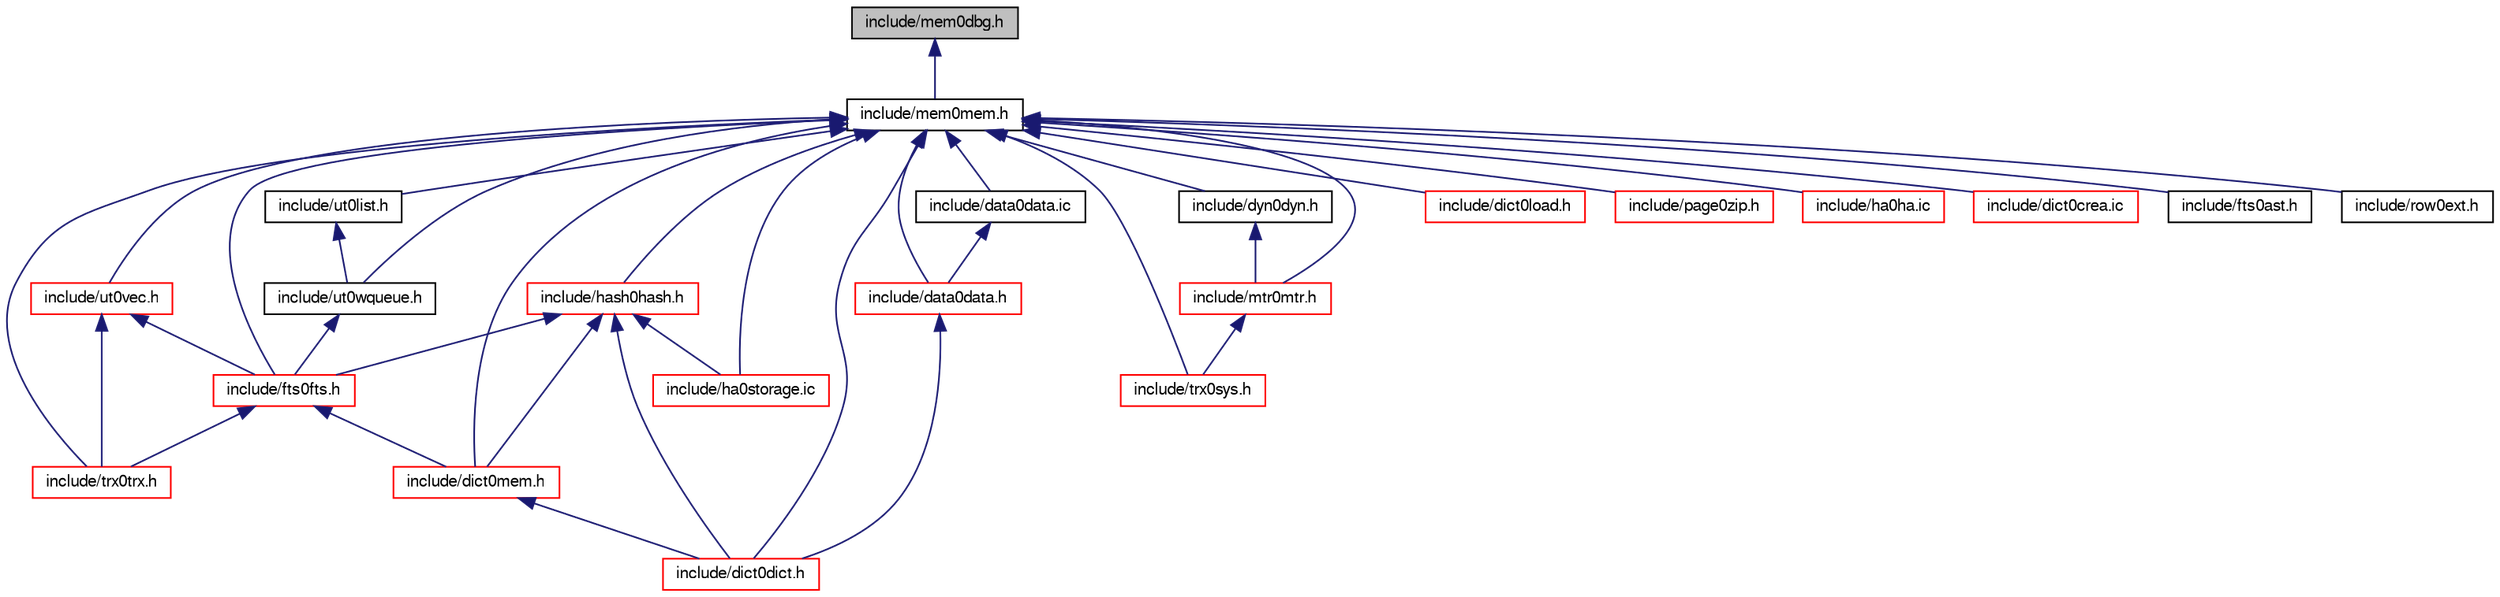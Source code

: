 digraph "include/mem0dbg.h"
{
  bgcolor="transparent";
  edge [fontname="FreeSans",fontsize="10",labelfontname="FreeSans",labelfontsize="10"];
  node [fontname="FreeSans",fontsize="10",shape=record];
  Node1 [label="include/mem0dbg.h",height=0.2,width=0.4,color="black", fillcolor="grey75", style="filled" fontcolor="black"];
  Node1 -> Node2 [dir="back",color="midnightblue",fontsize="10",style="solid",fontname="FreeSans"];
  Node2 [label="include/mem0mem.h",height=0.2,width=0.4,color="black",URL="$mem0mem_8h.html"];
  Node2 -> Node3 [dir="back",color="midnightblue",fontsize="10",style="solid",fontname="FreeSans"];
  Node3 [label="include/data0data.h",height=0.2,width=0.4,color="red",URL="$data0data_8h.html"];
  Node3 -> Node4 [dir="back",color="midnightblue",fontsize="10",style="solid",fontname="FreeSans"];
  Node4 [label="include/dict0dict.h",height=0.2,width=0.4,color="red",URL="$dict0dict_8h.html"];
  Node2 -> Node5 [dir="back",color="midnightblue",fontsize="10",style="solid",fontname="FreeSans"];
  Node5 [label="include/data0data.ic",height=0.2,width=0.4,color="black",URL="$data0data_8ic.html"];
  Node5 -> Node3 [dir="back",color="midnightblue",fontsize="10",style="solid",fontname="FreeSans"];
  Node2 -> Node6 [dir="back",color="midnightblue",fontsize="10",style="solid",fontname="FreeSans"];
  Node6 [label="include/mtr0mtr.h",height=0.2,width=0.4,color="red",URL="$mtr0mtr_8h.html"];
  Node6 -> Node7 [dir="back",color="midnightblue",fontsize="10",style="solid",fontname="FreeSans"];
  Node7 [label="include/trx0sys.h",height=0.2,width=0.4,color="red",URL="$trx0sys_8h.html"];
  Node2 -> Node8 [dir="back",color="midnightblue",fontsize="10",style="solid",fontname="FreeSans"];
  Node8 [label="include/dyn0dyn.h",height=0.2,width=0.4,color="black",URL="$dyn0dyn_8h.html"];
  Node8 -> Node6 [dir="back",color="midnightblue",fontsize="10",style="solid",fontname="FreeSans"];
  Node2 -> Node9 [dir="back",color="midnightblue",fontsize="10",style="solid",fontname="FreeSans"];
  Node9 [label="include/trx0trx.h",height=0.2,width=0.4,color="red",URL="$trx0trx_8h.html"];
  Node2 -> Node10 [dir="back",color="midnightblue",fontsize="10",style="solid",fontname="FreeSans"];
  Node10 [label="include/ut0vec.h",height=0.2,width=0.4,color="red",URL="$ut0vec_8h.html"];
  Node10 -> Node9 [dir="back",color="midnightblue",fontsize="10",style="solid",fontname="FreeSans"];
  Node10 -> Node11 [dir="back",color="midnightblue",fontsize="10",style="solid",fontname="FreeSans"];
  Node11 [label="include/fts0fts.h",height=0.2,width=0.4,color="red",URL="$fts0fts_8h.html"];
  Node11 -> Node9 [dir="back",color="midnightblue",fontsize="10",style="solid",fontname="FreeSans"];
  Node11 -> Node12 [dir="back",color="midnightblue",fontsize="10",style="solid",fontname="FreeSans"];
  Node12 [label="include/dict0mem.h",height=0.2,width=0.4,color="red",URL="$dict0mem_8h.html"];
  Node12 -> Node4 [dir="back",color="midnightblue",fontsize="10",style="solid",fontname="FreeSans"];
  Node2 -> Node13 [dir="back",color="midnightblue",fontsize="10",style="solid",fontname="FreeSans"];
  Node13 [label="include/hash0hash.h",height=0.2,width=0.4,color="red",URL="$hash0hash_8h.html"];
  Node13 -> Node11 [dir="back",color="midnightblue",fontsize="10",style="solid",fontname="FreeSans"];
  Node13 -> Node12 [dir="back",color="midnightblue",fontsize="10",style="solid",fontname="FreeSans"];
  Node13 -> Node4 [dir="back",color="midnightblue",fontsize="10",style="solid",fontname="FreeSans"];
  Node13 -> Node14 [dir="back",color="midnightblue",fontsize="10",style="solid",fontname="FreeSans"];
  Node14 [label="include/ha0storage.ic",height=0.2,width=0.4,color="red",URL="$ha0storage_8ic.html"];
  Node2 -> Node11 [dir="back",color="midnightblue",fontsize="10",style="solid",fontname="FreeSans"];
  Node2 -> Node15 [dir="back",color="midnightblue",fontsize="10",style="solid",fontname="FreeSans"];
  Node15 [label="include/ut0list.h",height=0.2,width=0.4,color="black",URL="$ut0list_8h.html"];
  Node15 -> Node16 [dir="back",color="midnightblue",fontsize="10",style="solid",fontname="FreeSans"];
  Node16 [label="include/ut0wqueue.h",height=0.2,width=0.4,color="black",URL="$ut0wqueue_8h.html"];
  Node16 -> Node11 [dir="back",color="midnightblue",fontsize="10",style="solid",fontname="FreeSans"];
  Node2 -> Node16 [dir="back",color="midnightblue",fontsize="10",style="solid",fontname="FreeSans"];
  Node2 -> Node7 [dir="back",color="midnightblue",fontsize="10",style="solid",fontname="FreeSans"];
  Node2 -> Node12 [dir="back",color="midnightblue",fontsize="10",style="solid",fontname="FreeSans"];
  Node2 -> Node4 [dir="back",color="midnightblue",fontsize="10",style="solid",fontname="FreeSans"];
  Node2 -> Node17 [dir="back",color="midnightblue",fontsize="10",style="solid",fontname="FreeSans"];
  Node17 [label="include/dict0load.h",height=0.2,width=0.4,color="red",URL="$dict0load_8h.html"];
  Node2 -> Node18 [dir="back",color="midnightblue",fontsize="10",style="solid",fontname="FreeSans"];
  Node18 [label="include/page0zip.h",height=0.2,width=0.4,color="red",URL="$page0zip_8h.html"];
  Node2 -> Node19 [dir="back",color="midnightblue",fontsize="10",style="solid",fontname="FreeSans"];
  Node19 [label="include/ha0ha.ic",height=0.2,width=0.4,color="red",URL="$ha0ha_8ic.html"];
  Node2 -> Node20 [dir="back",color="midnightblue",fontsize="10",style="solid",fontname="FreeSans"];
  Node20 [label="include/dict0crea.ic",height=0.2,width=0.4,color="red",URL="$dict0crea_8ic.html"];
  Node2 -> Node21 [dir="back",color="midnightblue",fontsize="10",style="solid",fontname="FreeSans"];
  Node21 [label="include/fts0ast.h",height=0.2,width=0.4,color="black",URL="$fts0ast_8h.html"];
  Node2 -> Node14 [dir="back",color="midnightblue",fontsize="10",style="solid",fontname="FreeSans"];
  Node2 -> Node22 [dir="back",color="midnightblue",fontsize="10",style="solid",fontname="FreeSans"];
  Node22 [label="include/row0ext.h",height=0.2,width=0.4,color="black",URL="$row0ext_8h.html"];
}
